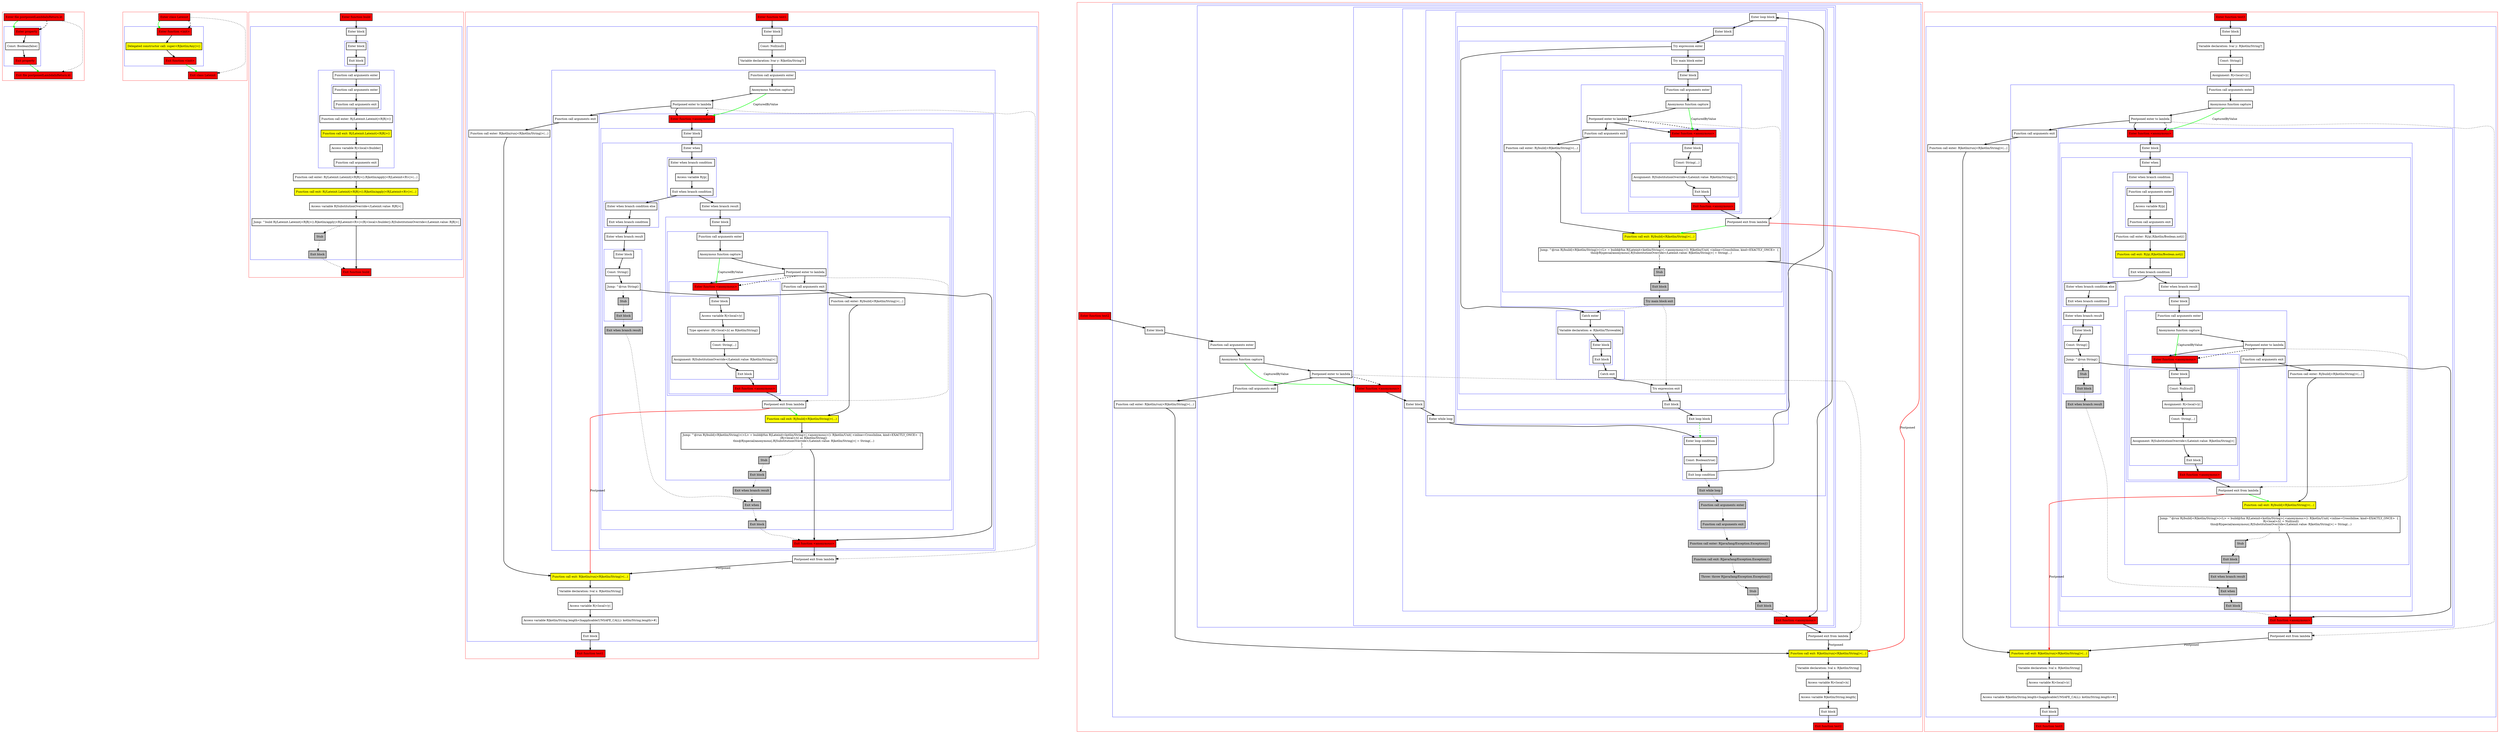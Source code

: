 digraph postponedLambdaInReturn_kt {
    graph [nodesep=3]
    node [shape=box penwidth=2]
    edge [penwidth=2]

    subgraph cluster_0 {
        color=red
        0 [label="Enter file postponedLambdaInReturn.kt" style="filled" fillcolor=red];
        subgraph cluster_1 {
            color=blue
            1 [label="Enter property" style="filled" fillcolor=red];
            2 [label="Const: Boolean(false)"];
            3 [label="Exit property" style="filled" fillcolor=red];
        }
        4 [label="Exit file postponedLambdaInReturn.kt" style="filled" fillcolor=red];
    }
    0 -> {1} [color=green];
    0 -> {4} [style=dotted];
    0 -> {1} [style=dashed];
    1 -> {2};
    2 -> {3};
    3 -> {4} [color=green];

    subgraph cluster_2 {
        color=red
        5 [label="Enter class Lateinit" style="filled" fillcolor=red];
        subgraph cluster_3 {
            color=blue
            6 [label="Enter function <init>" style="filled" fillcolor=red];
            7 [label="Delegated constructor call: super<R|kotlin/Any|>()" style="filled" fillcolor=yellow];
            8 [label="Exit function <init>" style="filled" fillcolor=red];
        }
        9 [label="Exit class Lateinit" style="filled" fillcolor=red];
    }
    5 -> {6} [color=green];
    5 -> {9} [style=dotted];
    5 -> {6} [style=dashed];
    6 -> {7};
    7 -> {8};
    8 -> {9} [color=green];

    subgraph cluster_4 {
        color=red
        10 [label="Enter function build" style="filled" fillcolor=red];
        subgraph cluster_5 {
            color=blue
            11 [label="Enter block"];
            subgraph cluster_6 {
                color=blue
                12 [label="Enter block"];
                13 [label="Exit block"];
            }
            subgraph cluster_7 {
                color=blue
                14 [label="Function call arguments enter"];
                subgraph cluster_8 {
                    color=blue
                    15 [label="Function call arguments enter"];
                    16 [label="Function call arguments exit"];
                }
                17 [label="Function call enter: R|/Lateinit.Lateinit|<R|R|>()"];
                18 [label="Function call exit: R|/Lateinit.Lateinit|<R|R|>()" style="filled" fillcolor=yellow];
                19 [label="Access variable R|<local>/builder|"];
                20 [label="Function call arguments exit"];
            }
            21 [label="Function call enter: R|/Lateinit.Lateinit|<R|R|>().R|kotlin/apply|<R|Lateinit<R>|>(...)"];
            22 [label="Function call exit: R|/Lateinit.Lateinit|<R|R|>().R|kotlin/apply|<R|Lateinit<R>|>(...)" style="filled" fillcolor=yellow];
            23 [label="Access variable R|SubstitutionOverride</Lateinit.value: R|R|>|"];
            24 [label="Jump: ^build R|/Lateinit.Lateinit|<R|R|>().R|kotlin/apply|<R|Lateinit<R>|>(R|<local>/builder|).R|SubstitutionOverride</Lateinit.value: R|R|>|"];
            25 [label="Stub" style="filled" fillcolor=gray];
            26 [label="Exit block" style="filled" fillcolor=gray];
        }
        27 [label="Exit function build" style="filled" fillcolor=red];
    }
    10 -> {11};
    11 -> {12};
    12 -> {13};
    13 -> {14};
    14 -> {15};
    15 -> {16};
    16 -> {17};
    17 -> {18};
    18 -> {19};
    19 -> {20};
    20 -> {21};
    21 -> {22};
    22 -> {23};
    23 -> {24};
    24 -> {27};
    24 -> {25} [style=dotted];
    25 -> {26} [style=dotted];
    26 -> {27} [style=dotted];

    subgraph cluster_9 {
        color=red
        28 [label="Enter function test1" style="filled" fillcolor=red];
        subgraph cluster_10 {
            color=blue
            29 [label="Enter block"];
            30 [label="Const: Null(null)"];
            31 [label="Variable declaration: lvar y: R|kotlin/String?|"];
            subgraph cluster_11 {
                color=blue
                32 [label="Function call arguments enter"];
                33 [label="Anonymous function capture"];
                34 [label="Postponed enter to lambda"];
                subgraph cluster_12 {
                    color=blue
                    35 [label="Enter function <anonymous>" style="filled" fillcolor=red];
                    subgraph cluster_13 {
                        color=blue
                        36 [label="Enter block"];
                        subgraph cluster_14 {
                            color=blue
                            37 [label="Enter when"];
                            subgraph cluster_15 {
                                color=blue
                                38 [label="Enter when branch condition "];
                                39 [label="Access variable R|/p|"];
                                40 [label="Exit when branch condition"];
                            }
                            subgraph cluster_16 {
                                color=blue
                                41 [label="Enter when branch condition else"];
                                42 [label="Exit when branch condition"];
                            }
                            43 [label="Enter when branch result"];
                            subgraph cluster_17 {
                                color=blue
                                44 [label="Enter block"];
                                45 [label="Const: String()"];
                                46 [label="Jump: ^@run String()"];
                                47 [label="Stub" style="filled" fillcolor=gray];
                                48 [label="Exit block" style="filled" fillcolor=gray];
                            }
                            49 [label="Exit when branch result" style="filled" fillcolor=gray];
                            50 [label="Enter when branch result"];
                            subgraph cluster_18 {
                                color=blue
                                51 [label="Enter block"];
                                subgraph cluster_19 {
                                    color=blue
                                    52 [label="Function call arguments enter"];
                                    53 [label="Anonymous function capture"];
                                    54 [label="Postponed enter to lambda"];
                                    subgraph cluster_20 {
                                        color=blue
                                        55 [label="Enter function <anonymous>" style="filled" fillcolor=red];
                                        subgraph cluster_21 {
                                            color=blue
                                            56 [label="Enter block"];
                                            57 [label="Access variable R|<local>/y|"];
                                            58 [label="Type operator: (R|<local>/y| as R|kotlin/String|)"];
                                            59 [label="Const: String(...)"];
                                            60 [label="Assignment: R|SubstitutionOverride</Lateinit.value: R|kotlin/String|>|"];
                                            61 [label="Exit block"];
                                        }
                                        62 [label="Exit function <anonymous>" style="filled" fillcolor=red];
                                    }
                                    63 [label="Function call arguments exit"];
                                }
                                64 [label="Function call enter: R|/build|<R|kotlin/String|>(...)"];
                                65 [label="Postponed exit from lambda"];
                                66 [label="Function call exit: R|/build|<R|kotlin/String|>(...)" style="filled" fillcolor=yellow];
                                67 [label="Jump: ^@run R|/build|<R|kotlin/String|>(<L> = build@fun R|Lateinit<kotlin/String>|.<anonymous>(): R|kotlin/Unit| <inline=CrossInline, kind=EXACTLY_ONCE>  {
    (R|<local>/y| as R|kotlin/String|)
    this@R|special/anonymous|.R|SubstitutionOverride</Lateinit.value: R|kotlin/String|>| = String(...)
}
)"];
                                68 [label="Stub" style="filled" fillcolor=gray];
                                69 [label="Exit block" style="filled" fillcolor=gray];
                            }
                            70 [label="Exit when branch result" style="filled" fillcolor=gray];
                            71 [label="Exit when" style="filled" fillcolor=gray];
                        }
                        72 [label="Exit block" style="filled" fillcolor=gray];
                    }
                    73 [label="Exit function <anonymous>" style="filled" fillcolor=red];
                }
                74 [label="Function call arguments exit"];
            }
            75 [label="Function call enter: R|kotlin/run|<R|kotlin/String|>(...)"];
            76 [label="Postponed exit from lambda"];
            77 [label="Function call exit: R|kotlin/run|<R|kotlin/String|>(...)" style="filled" fillcolor=yellow];
            78 [label="Variable declaration: lval x: R|kotlin/String|"];
            79 [label="Access variable R|<local>/y|"];
            80 [label="Access variable R|kotlin/String.length<Inapplicable(UNSAFE_CALL): kotlin/String.length>#|"];
            81 [label="Exit block"];
        }
        82 [label="Exit function test1" style="filled" fillcolor=red];
    }
    28 -> {29};
    29 -> {30};
    30 -> {31};
    31 -> {32};
    32 -> {33};
    33 -> {34};
    33 -> {35} [color=green label="CapturedByValue"];
    34 -> {35 74};
    34 -> {76} [style=dotted];
    34 -> {35} [style=dashed];
    35 -> {36};
    36 -> {37};
    37 -> {38};
    38 -> {39};
    39 -> {40};
    40 -> {41 50};
    41 -> {42};
    42 -> {43};
    43 -> {44};
    44 -> {45};
    45 -> {46};
    46 -> {73};
    46 -> {47} [style=dotted];
    47 -> {48} [style=dotted];
    48 -> {49} [style=dotted];
    49 -> {71} [style=dotted];
    50 -> {51};
    51 -> {52};
    52 -> {53};
    53 -> {54};
    53 -> {55} [color=green label="CapturedByValue"];
    54 -> {55 63};
    54 -> {65} [style=dotted];
    54 -> {55} [style=dashed];
    55 -> {56};
    56 -> {57};
    57 -> {58};
    58 -> {59};
    59 -> {60};
    60 -> {61};
    61 -> {62};
    62 -> {65};
    63 -> {64};
    64 -> {66};
    65 -> {66} [color=green];
    65 -> {77} [color=red label="Postponed"];
    66 -> {67};
    67 -> {73};
    67 -> {68} [style=dotted];
    68 -> {69} [style=dotted];
    69 -> {70} [style=dotted];
    70 -> {71} [style=dotted];
    71 -> {72} [style=dotted];
    72 -> {73} [style=dotted];
    73 -> {76};
    74 -> {75};
    75 -> {77};
    76 -> {77} [label="Postponed"];
    77 -> {78};
    78 -> {79};
    79 -> {80};
    80 -> {81};
    81 -> {82};

    subgraph cluster_22 {
        color=red
        83 [label="Enter function test2" style="filled" fillcolor=red];
        subgraph cluster_23 {
            color=blue
            84 [label="Enter block"];
            subgraph cluster_24 {
                color=blue
                85 [label="Function call arguments enter"];
                86 [label="Anonymous function capture"];
                87 [label="Postponed enter to lambda"];
                subgraph cluster_25 {
                    color=blue
                    88 [label="Enter function <anonymous>" style="filled" fillcolor=red];
                    subgraph cluster_26 {
                        color=blue
                        89 [label="Enter block"];
                        subgraph cluster_27 {
                            color=blue
                            90 [label="Enter while loop"];
                            subgraph cluster_28 {
                                color=blue
                                91 [label="Enter loop condition"];
                                92 [label="Const: Boolean(true)"];
                                93 [label="Exit loop condition"];
                            }
                            subgraph cluster_29 {
                                color=blue
                                94 [label="Enter loop block"];
                                subgraph cluster_30 {
                                    color=blue
                                    95 [label="Enter block"];
                                    subgraph cluster_31 {
                                        color=blue
                                        96 [label="Try expression enter"];
                                        subgraph cluster_32 {
                                            color=blue
                                            97 [label="Try main block enter"];
                                            subgraph cluster_33 {
                                                color=blue
                                                98 [label="Enter block"];
                                                subgraph cluster_34 {
                                                    color=blue
                                                    99 [label="Function call arguments enter"];
                                                    100 [label="Anonymous function capture"];
                                                    101 [label="Postponed enter to lambda"];
                                                    subgraph cluster_35 {
                                                        color=blue
                                                        102 [label="Enter function <anonymous>" style="filled" fillcolor=red];
                                                        subgraph cluster_36 {
                                                            color=blue
                                                            103 [label="Enter block"];
                                                            104 [label="Const: String(...)"];
                                                            105 [label="Assignment: R|SubstitutionOverride</Lateinit.value: R|kotlin/String|>|"];
                                                            106 [label="Exit block"];
                                                        }
                                                        107 [label="Exit function <anonymous>" style="filled" fillcolor=red];
                                                    }
                                                    108 [label="Function call arguments exit"];
                                                }
                                                109 [label="Function call enter: R|/build|<R|kotlin/String|>(...)"];
                                                110 [label="Postponed exit from lambda"];
                                                111 [label="Function call exit: R|/build|<R|kotlin/String|>(...)" style="filled" fillcolor=yellow];
                                                112 [label="Jump: ^@run R|/build|<R|kotlin/String|>(<L> = build@fun R|Lateinit<kotlin/String>|.<anonymous>(): R|kotlin/Unit| <inline=CrossInline, kind=EXACTLY_ONCE>  {
    this@R|special/anonymous|.R|SubstitutionOverride</Lateinit.value: R|kotlin/String|>| = String(...)
}
)"];
                                                113 [label="Stub" style="filled" fillcolor=gray];
                                                114 [label="Exit block" style="filled" fillcolor=gray];
                                            }
                                            115 [label="Try main block exit" style="filled" fillcolor=gray];
                                        }
                                        subgraph cluster_37 {
                                            color=blue
                                            116 [label="Catch enter"];
                                            117 [label="Variable declaration: e: R|kotlin/Throwable|"];
                                            subgraph cluster_38 {
                                                color=blue
                                                118 [label="Enter block"];
                                                119 [label="Exit block"];
                                            }
                                            120 [label="Catch exit"];
                                        }
                                        121 [label="Try expression exit"];
                                    }
                                    122 [label="Exit block"];
                                }
                                123 [label="Exit loop block"];
                            }
                            124 [label="Exit while loop" style="filled" fillcolor=gray];
                        }
                        subgraph cluster_39 {
                            color=blue
                            125 [label="Function call arguments enter" style="filled" fillcolor=gray];
                            126 [label="Function call arguments exit" style="filled" fillcolor=gray];
                        }
                        127 [label="Function call enter: R|java/lang/Exception.Exception|()" style="filled" fillcolor=gray];
                        128 [label="Function call exit: R|java/lang/Exception.Exception|()" style="filled" fillcolor=gray];
                        129 [label="Throw: throw R|java/lang/Exception.Exception|()" style="filled" fillcolor=gray];
                        130 [label="Stub" style="filled" fillcolor=gray];
                        131 [label="Exit block" style="filled" fillcolor=gray];
                    }
                    132 [label="Exit function <anonymous>" style="filled" fillcolor=red];
                }
                133 [label="Function call arguments exit"];
            }
            134 [label="Function call enter: R|kotlin/run|<R|kotlin/String|>(...)"];
            135 [label="Postponed exit from lambda"];
            136 [label="Function call exit: R|kotlin/run|<R|kotlin/String|>(...)" style="filled" fillcolor=yellow];
            137 [label="Variable declaration: lval x: R|kotlin/String|"];
            138 [label="Access variable R|<local>/x|"];
            139 [label="Access variable R|kotlin/String.length|"];
            140 [label="Exit block"];
        }
        141 [label="Exit function test2" style="filled" fillcolor=red];
    }
    83 -> {84};
    84 -> {85};
    85 -> {86};
    86 -> {87};
    86 -> {88} [color=green label="CapturedByValue"];
    87 -> {88 133};
    87 -> {135} [style=dotted];
    87 -> {88} [style=dashed];
    88 -> {89};
    89 -> {90};
    90 -> {91};
    91 -> {92};
    92 -> {93};
    93 -> {94};
    93 -> {124} [style=dotted];
    94 -> {95};
    95 -> {96};
    96 -> {97 116};
    97 -> {98};
    98 -> {99};
    99 -> {100};
    100 -> {101};
    100 -> {102} [color=green label="CapturedByValue"];
    101 -> {102 108};
    101 -> {110} [style=dotted];
    101 -> {102} [style=dashed];
    102 -> {103};
    103 -> {104};
    104 -> {105};
    105 -> {106};
    106 -> {107};
    107 -> {110};
    108 -> {109};
    109 -> {111};
    110 -> {111} [color=green];
    110 -> {136} [color=red label="Postponed"];
    111 -> {112};
    112 -> {132};
    112 -> {113} [style=dotted];
    113 -> {114} [style=dotted];
    114 -> {115} [style=dotted];
    115 -> {116 121} [style=dotted];
    116 -> {117};
    117 -> {118};
    118 -> {119};
    119 -> {120};
    120 -> {121};
    121 -> {122};
    122 -> {123};
    123 -> {91} [color=green style=dashed];
    124 -> {125} [style=dotted];
    125 -> {126} [style=dotted];
    126 -> {127} [style=dotted];
    127 -> {128} [style=dotted];
    128 -> {129} [style=dotted];
    129 -> {130} [style=dotted];
    130 -> {131} [style=dotted];
    131 -> {132} [style=dotted];
    132 -> {135};
    133 -> {134};
    134 -> {136};
    135 -> {136} [label="Postponed"];
    136 -> {137};
    137 -> {138};
    138 -> {139};
    139 -> {140};
    140 -> {141};

    subgraph cluster_40 {
        color=red
        142 [label="Enter function test3" style="filled" fillcolor=red];
        subgraph cluster_41 {
            color=blue
            143 [label="Enter block"];
            144 [label="Variable declaration: lvar y: R|kotlin/String?|"];
            145 [label="Const: String()"];
            146 [label="Assignment: R|<local>/y|"];
            subgraph cluster_42 {
                color=blue
                147 [label="Function call arguments enter"];
                148 [label="Anonymous function capture"];
                149 [label="Postponed enter to lambda"];
                subgraph cluster_43 {
                    color=blue
                    150 [label="Enter function <anonymous>" style="filled" fillcolor=red];
                    subgraph cluster_44 {
                        color=blue
                        151 [label="Enter block"];
                        subgraph cluster_45 {
                            color=blue
                            152 [label="Enter when"];
                            subgraph cluster_46 {
                                color=blue
                                153 [label="Enter when branch condition "];
                                subgraph cluster_47 {
                                    color=blue
                                    154 [label="Function call arguments enter"];
                                    155 [label="Access variable R|/p|"];
                                    156 [label="Function call arguments exit"];
                                }
                                157 [label="Function call enter: R|/p|.R|kotlin/Boolean.not|()"];
                                158 [label="Function call exit: R|/p|.R|kotlin/Boolean.not|()" style="filled" fillcolor=yellow];
                                159 [label="Exit when branch condition"];
                            }
                            subgraph cluster_48 {
                                color=blue
                                160 [label="Enter when branch condition else"];
                                161 [label="Exit when branch condition"];
                            }
                            162 [label="Enter when branch result"];
                            subgraph cluster_49 {
                                color=blue
                                163 [label="Enter block"];
                                164 [label="Const: String()"];
                                165 [label="Jump: ^@run String()"];
                                166 [label="Stub" style="filled" fillcolor=gray];
                                167 [label="Exit block" style="filled" fillcolor=gray];
                            }
                            168 [label="Exit when branch result" style="filled" fillcolor=gray];
                            169 [label="Enter when branch result"];
                            subgraph cluster_50 {
                                color=blue
                                170 [label="Enter block"];
                                subgraph cluster_51 {
                                    color=blue
                                    171 [label="Function call arguments enter"];
                                    172 [label="Anonymous function capture"];
                                    173 [label="Postponed enter to lambda"];
                                    subgraph cluster_52 {
                                        color=blue
                                        174 [label="Enter function <anonymous>" style="filled" fillcolor=red];
                                        subgraph cluster_53 {
                                            color=blue
                                            175 [label="Enter block"];
                                            176 [label="Const: Null(null)"];
                                            177 [label="Assignment: R|<local>/y|"];
                                            178 [label="Const: String(...)"];
                                            179 [label="Assignment: R|SubstitutionOverride</Lateinit.value: R|kotlin/String|>|"];
                                            180 [label="Exit block"];
                                        }
                                        181 [label="Exit function <anonymous>" style="filled" fillcolor=red];
                                    }
                                    182 [label="Function call arguments exit"];
                                }
                                183 [label="Function call enter: R|/build|<R|kotlin/String|>(...)"];
                                184 [label="Postponed exit from lambda"];
                                185 [label="Function call exit: R|/build|<R|kotlin/String|>(...)" style="filled" fillcolor=yellow];
                                186 [label="Jump: ^@run R|/build|<R|kotlin/String|>(<L> = build@fun R|Lateinit<kotlin/String>|.<anonymous>(): R|kotlin/Unit| <inline=CrossInline, kind=EXACTLY_ONCE>  {
    R|<local>/y| = Null(null)
    this@R|special/anonymous|.R|SubstitutionOverride</Lateinit.value: R|kotlin/String|>| = String(...)
}
)"];
                                187 [label="Stub" style="filled" fillcolor=gray];
                                188 [label="Exit block" style="filled" fillcolor=gray];
                            }
                            189 [label="Exit when branch result" style="filled" fillcolor=gray];
                            190 [label="Exit when" style="filled" fillcolor=gray];
                        }
                        191 [label="Exit block" style="filled" fillcolor=gray];
                    }
                    192 [label="Exit function <anonymous>" style="filled" fillcolor=red];
                }
                193 [label="Function call arguments exit"];
            }
            194 [label="Function call enter: R|kotlin/run|<R|kotlin/String|>(...)"];
            195 [label="Postponed exit from lambda"];
            196 [label="Function call exit: R|kotlin/run|<R|kotlin/String|>(...)" style="filled" fillcolor=yellow];
            197 [label="Variable declaration: lval x: R|kotlin/String|"];
            198 [label="Access variable R|<local>/y|"];
            199 [label="Access variable R|kotlin/String.length<Inapplicable(UNSAFE_CALL): kotlin/String.length>#|"];
            200 [label="Exit block"];
        }
        201 [label="Exit function test3" style="filled" fillcolor=red];
    }
    142 -> {143};
    143 -> {144};
    144 -> {145};
    145 -> {146};
    146 -> {147};
    147 -> {148};
    148 -> {149};
    148 -> {150} [color=green label="CapturedByValue"];
    149 -> {150 193};
    149 -> {195} [style=dotted];
    149 -> {150} [style=dashed];
    150 -> {151};
    151 -> {152};
    152 -> {153};
    153 -> {154};
    154 -> {155};
    155 -> {156};
    156 -> {157};
    157 -> {158};
    158 -> {159};
    159 -> {160 169};
    160 -> {161};
    161 -> {162};
    162 -> {163};
    163 -> {164};
    164 -> {165};
    165 -> {192};
    165 -> {166} [style=dotted];
    166 -> {167} [style=dotted];
    167 -> {168} [style=dotted];
    168 -> {190} [style=dotted];
    169 -> {170};
    170 -> {171};
    171 -> {172};
    172 -> {173};
    172 -> {174} [color=green label="CapturedByValue"];
    173 -> {174 182};
    173 -> {184} [style=dotted];
    173 -> {174} [style=dashed];
    174 -> {175};
    175 -> {176};
    176 -> {177};
    177 -> {178};
    178 -> {179};
    179 -> {180};
    180 -> {181};
    181 -> {184};
    182 -> {183};
    183 -> {185};
    184 -> {185} [color=green];
    184 -> {196} [color=red label="Postponed"];
    185 -> {186};
    186 -> {192};
    186 -> {187} [style=dotted];
    187 -> {188} [style=dotted];
    188 -> {189} [style=dotted];
    189 -> {190} [style=dotted];
    190 -> {191} [style=dotted];
    191 -> {192} [style=dotted];
    192 -> {195};
    193 -> {194};
    194 -> {196};
    195 -> {196} [label="Postponed"];
    196 -> {197};
    197 -> {198};
    198 -> {199};
    199 -> {200};
    200 -> {201};

}
